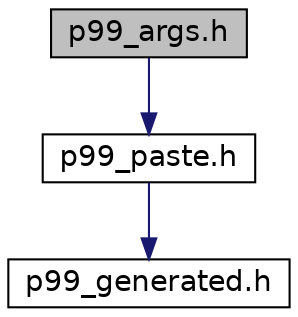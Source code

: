 digraph "p99_args.h"
{
 // LATEX_PDF_SIZE
  edge [fontname="Helvetica",fontsize="14",labelfontname="Helvetica",labelfontsize="14"];
  node [fontname="Helvetica",fontsize="14",shape=record];
  Node1 [label="p99_args.h",height=0.2,width=0.4,color="black", fillcolor="grey75", style="filled", fontcolor="black",tooltip="Providing macros that handle variadic macro argument lists."];
  Node1 -> Node2 [color="midnightblue",fontsize="14",style="solid",fontname="Helvetica"];
  Node2 [label="p99_paste.h",height=0.2,width=0.4,color="black", fillcolor="white", style="filled",URL="$p99__paste_8h.html",tooltip="macros that paste tokens in a predictable way"];
  Node2 -> Node3 [color="midnightblue",fontsize="14",style="solid",fontname="Helvetica"];
  Node3 [label="p99_generated.h",height=0.2,width=0.4,color="black", fillcolor="white", style="filled",URL="$p99__generated_8h.html",tooltip="automatically generated macros to handle variadic macros."];
}
